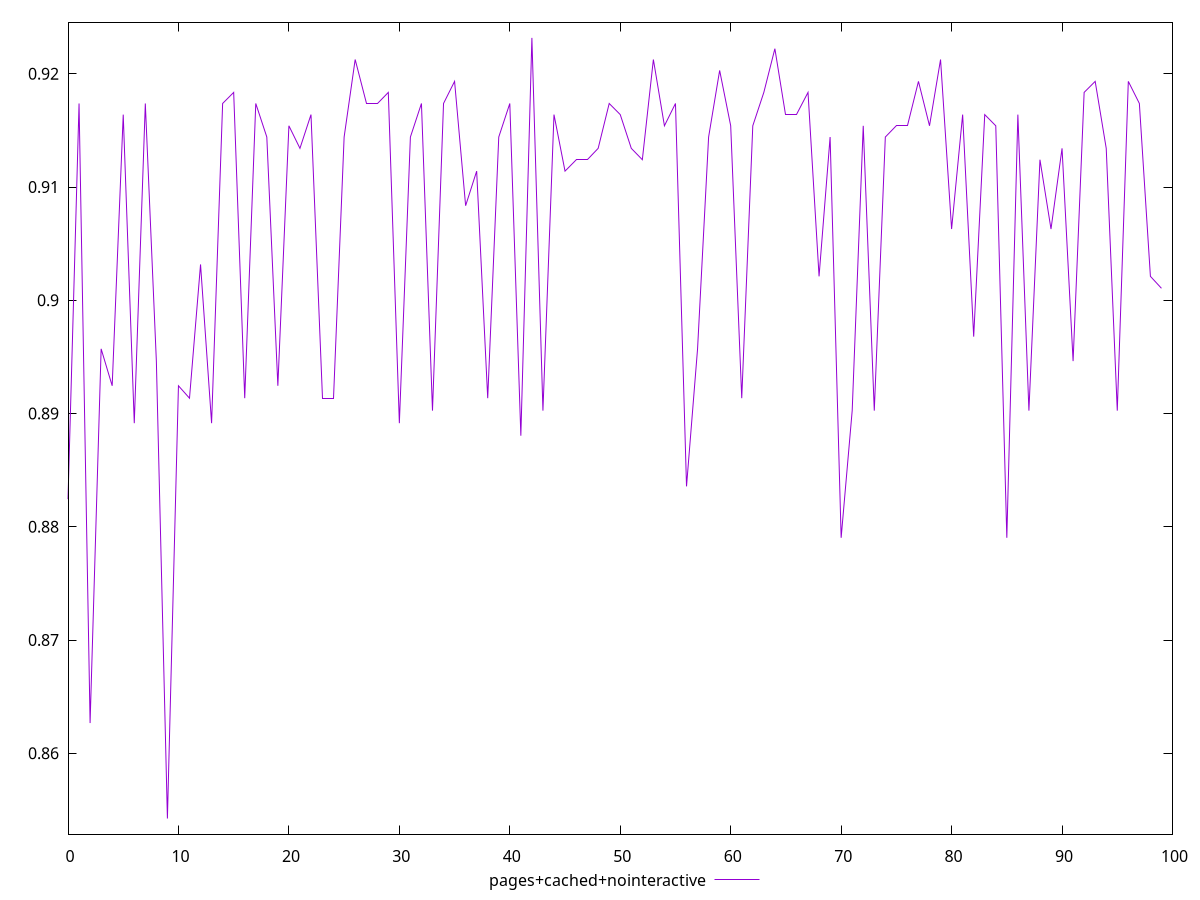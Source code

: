 $_pagesCachedNointeractive <<EOF
0.8824401089284055
0.917380153295033
0.862673330601872
0.8957133036797403
0.8924519953997047
0.9163971786250928
0.8891520440062339
0.9173801532950346
0.8946305544636071
0.8542425396099678
0.8924519953997028
0.8913562573218656
0.9031673203601144
0.8891520440062339
0.9173801532950356
0.9183580026018724
0.8913562573218636
0.917380153295033
0.9144159850101887
0.8924519953997028
0.9154091114965677
0.9134178324564849
0.916397178625092
0.8913562573218646
0.8913562573218666
0.9144159850101905
0.921260472378276
0.917380153295033
0.917380153295033
0.9183580026018741
0.8891520440062339
0.9144159850101896
0.917380153295033
0.8902562615076617
0.917380153295033
0.9193306938437791
0.9083528563396888
0.9114065832202423
0.8913562573218646
0.9144159850101887
0.9173801532950346
0.8880436409238082
0.9231692315882869
0.8902562615076628
0.9163971786250902
0.9114065832202405
0.912414687309443
0.9124146873094439
0.9134178324564849
0.9173801532950356
0.916397178625092
0.9134178324564867
0.9124146873094447
0.921260472378276
0.9154091114965668
0.917380153295033
0.8835688966472455
0.8957133036797433
0.9144159850101905
0.9202981945281594
0.9154091114965668
0.8913562573218646
0.9154091114965668
0.9183580026018724
0.9222174953399446
0.9163971786250911
0.9163971786250911
0.9183580026018741
0.9021161263191463
0.9144159850101924
0.8790300833009326
0.8902562615076638
0.9154091114965668
0.8902562615076638
0.9144159850101887
0.9154091114965659
0.9154091114965686
0.9193306938437791
0.9154091114965677
0.9212604723782778
0.9062928680615159
0.9163971786250911
0.8967916516294535
0.9163971786250911
0.9154091114965659
0.8790300833009326
0.9163971786250937
0.8902562615076628
0.912414687309443
0.9062928680615177
0.9134178324564849
0.8946305544636091
0.9183580026018724
0.91933069384378
0.9134178324564857
0.8902562615076628
0.9193306938437782
0.9173801532950346
0.9021161263191483
0.9010603182647978
EOF
set key outside below
set terminal pngcairo
set output "report_00006_2020-11-02T20-21-41.718Z/total-blocking-time/pages+cached+nointeractive//score.png"
set yrange [0.8528640057704013:0.9245477654278533]
plot $_pagesCachedNointeractive title "pages+cached+nointeractive" with line ,